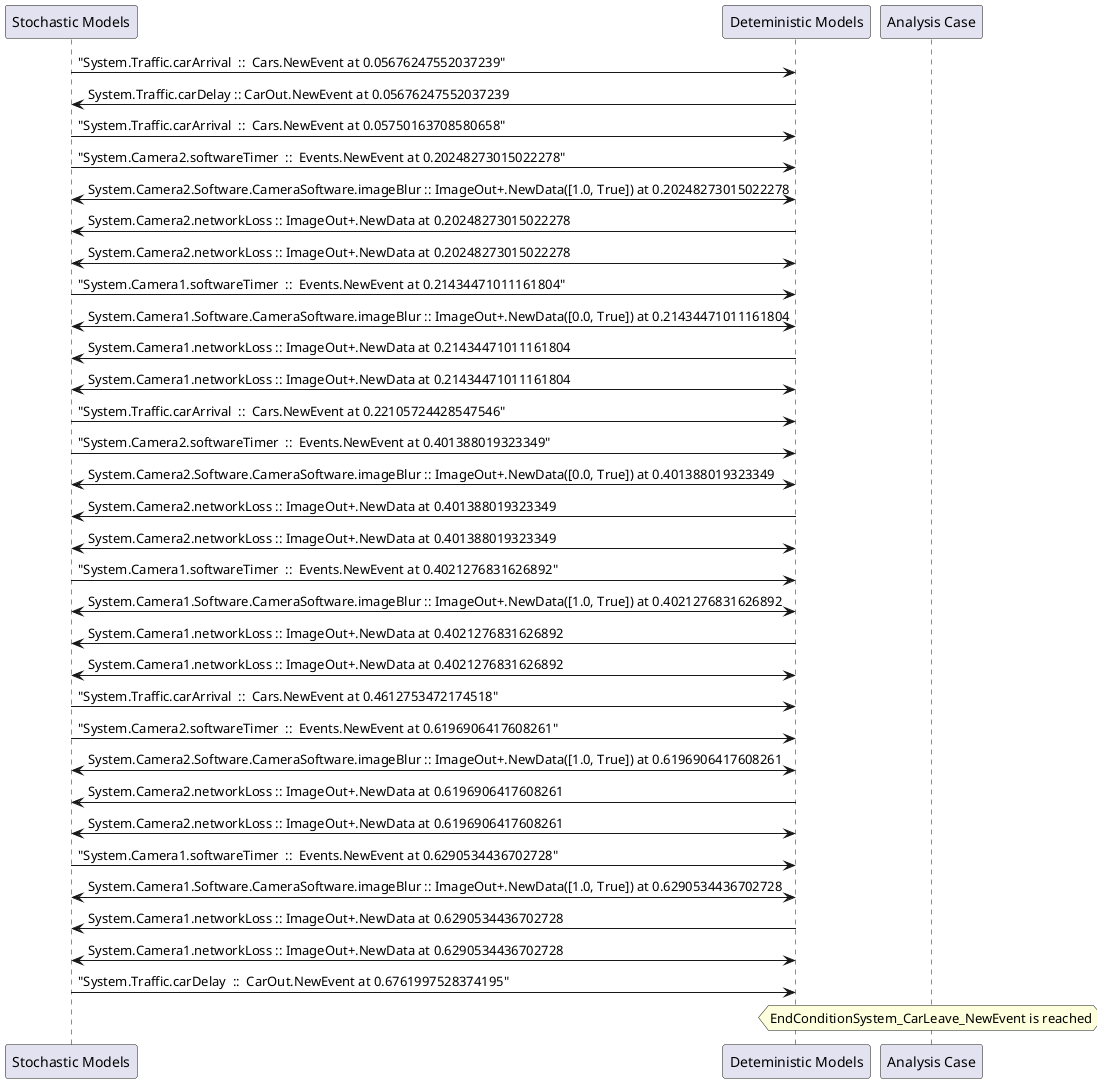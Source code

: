 
	@startuml
	participant "Stochastic Models" as stochmodel
	participant "Deteministic Models" as detmodel
	participant "Analysis Case" as analysis
	{5353_stop} stochmodel -> detmodel : "System.Traffic.carArrival  ::  Cars.NewEvent at 0.05676247552037239"
{5362_start} detmodel -> stochmodel : System.Traffic.carDelay :: CarOut.NewEvent at 0.05676247552037239
{5354_stop} stochmodel -> detmodel : "System.Traffic.carArrival  ::  Cars.NewEvent at 0.05750163708580658"
{5337_stop} stochmodel -> detmodel : "System.Camera2.softwareTimer  ::  Events.NewEvent at 0.20248273015022278"
detmodel <-> stochmodel : System.Camera2.Software.CameraSoftware.imageBlur :: ImageOut+.NewData([1.0, True]) at 0.20248273015022278
detmodel -> stochmodel : System.Camera2.networkLoss :: ImageOut+.NewData at 0.20248273015022278
detmodel <-> stochmodel : System.Camera2.networkLoss :: ImageOut+.NewData at 0.20248273015022278
{5322_stop} stochmodel -> detmodel : "System.Camera1.softwareTimer  ::  Events.NewEvent at 0.21434471011161804"
detmodel <-> stochmodel : System.Camera1.Software.CameraSoftware.imageBlur :: ImageOut+.NewData([0.0, True]) at 0.21434471011161804
detmodel -> stochmodel : System.Camera1.networkLoss :: ImageOut+.NewData at 0.21434471011161804
detmodel <-> stochmodel : System.Camera1.networkLoss :: ImageOut+.NewData at 0.21434471011161804
{5355_stop} stochmodel -> detmodel : "System.Traffic.carArrival  ::  Cars.NewEvent at 0.22105724428547546"
{5338_stop} stochmodel -> detmodel : "System.Camera2.softwareTimer  ::  Events.NewEvent at 0.401388019323349"
detmodel <-> stochmodel : System.Camera2.Software.CameraSoftware.imageBlur :: ImageOut+.NewData([0.0, True]) at 0.401388019323349
detmodel -> stochmodel : System.Camera2.networkLoss :: ImageOut+.NewData at 0.401388019323349
detmodel <-> stochmodel : System.Camera2.networkLoss :: ImageOut+.NewData at 0.401388019323349
{5323_stop} stochmodel -> detmodel : "System.Camera1.softwareTimer  ::  Events.NewEvent at 0.4021276831626892"
detmodel <-> stochmodel : System.Camera1.Software.CameraSoftware.imageBlur :: ImageOut+.NewData([1.0, True]) at 0.4021276831626892
detmodel -> stochmodel : System.Camera1.networkLoss :: ImageOut+.NewData at 0.4021276831626892
detmodel <-> stochmodel : System.Camera1.networkLoss :: ImageOut+.NewData at 0.4021276831626892
{5356_stop} stochmodel -> detmodel : "System.Traffic.carArrival  ::  Cars.NewEvent at 0.4612753472174518"
{5339_stop} stochmodel -> detmodel : "System.Camera2.softwareTimer  ::  Events.NewEvent at 0.6196906417608261"
detmodel <-> stochmodel : System.Camera2.Software.CameraSoftware.imageBlur :: ImageOut+.NewData([1.0, True]) at 0.6196906417608261
detmodel -> stochmodel : System.Camera2.networkLoss :: ImageOut+.NewData at 0.6196906417608261
detmodel <-> stochmodel : System.Camera2.networkLoss :: ImageOut+.NewData at 0.6196906417608261
{5324_stop} stochmodel -> detmodel : "System.Camera1.softwareTimer  ::  Events.NewEvent at 0.6290534436702728"
detmodel <-> stochmodel : System.Camera1.Software.CameraSoftware.imageBlur :: ImageOut+.NewData([1.0, True]) at 0.6290534436702728
detmodel -> stochmodel : System.Camera1.networkLoss :: ImageOut+.NewData at 0.6290534436702728
detmodel <-> stochmodel : System.Camera1.networkLoss :: ImageOut+.NewData at 0.6290534436702728
{5362_stop} stochmodel -> detmodel : "System.Traffic.carDelay  ::  CarOut.NewEvent at 0.6761997528374195"
{5362_start} <-> {5362_stop} : delay
hnote over analysis 
EndConditionSystem_CarLeave_NewEvent is reached
endnote
@enduml